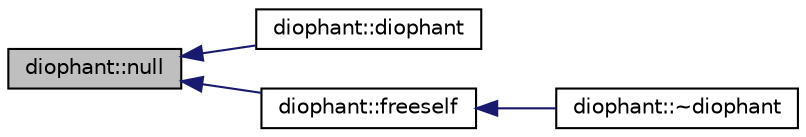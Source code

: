 digraph "diophant::null"
{
  edge [fontname="Helvetica",fontsize="10",labelfontname="Helvetica",labelfontsize="10"];
  node [fontname="Helvetica",fontsize="10",shape=record];
  rankdir="LR";
  Node357 [label="diophant::null",height=0.2,width=0.4,color="black", fillcolor="grey75", style="filled", fontcolor="black"];
  Node357 -> Node358 [dir="back",color="midnightblue",fontsize="10",style="solid",fontname="Helvetica"];
  Node358 [label="diophant::diophant",height=0.2,width=0.4,color="black", fillcolor="white", style="filled",URL="$d7/d9c/classdiophant.html#ae898c535557b30104376ebfb186b8c31"];
  Node357 -> Node359 [dir="back",color="midnightblue",fontsize="10",style="solid",fontname="Helvetica"];
  Node359 [label="diophant::freeself",height=0.2,width=0.4,color="black", fillcolor="white", style="filled",URL="$d7/d9c/classdiophant.html#a824e8dadc8420254d9e91f54e7e0ff5d"];
  Node359 -> Node360 [dir="back",color="midnightblue",fontsize="10",style="solid",fontname="Helvetica"];
  Node360 [label="diophant::~diophant",height=0.2,width=0.4,color="black", fillcolor="white", style="filled",URL="$d7/d9c/classdiophant.html#a2ab3304795de1097fe60e6e8b2145466"];
}
